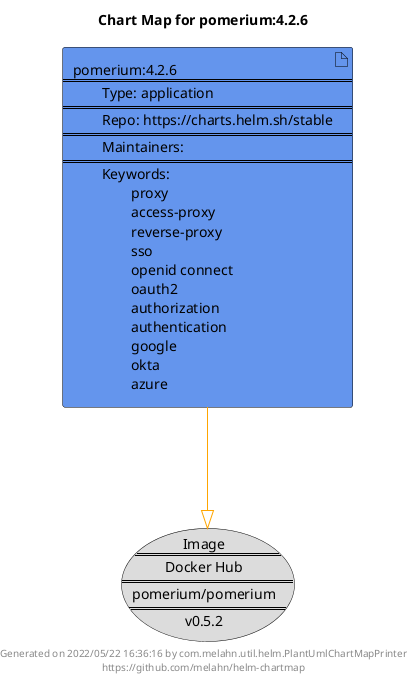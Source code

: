 @startuml
skinparam linetype ortho
skinparam backgroundColor white
skinparam usecaseBorderColor black
skinparam usecaseArrowColor LightSlateGray
skinparam artifactBorderColor black
skinparam artifactArrowColor LightSlateGray

title Chart Map for pomerium:4.2.6

'There is one referenced Helm Chart
artifact "pomerium:4.2.6\n====\n\tType: application\n====\n\tRepo: https://charts.helm.sh/stable\n====\n\tMaintainers: \n====\n\tKeywords: \n\t\tproxy\n\t\taccess-proxy\n\t\treverse-proxy\n\t\tsso\n\t\topenid connect\n\t\toauth2\n\t\tauthorization\n\t\tauthentication\n\t\tgoogle\n\t\tokta\n\t\tazure" as pomerium_4_2_6 #CornflowerBlue

'There is one referenced Docker Image
usecase "Image\n====\nDocker Hub\n====\npomerium/pomerium\n====\nv0.5.2" as pomerium_pomerium_v0_5_2 #Gainsboro

'Chart Dependencies
pomerium_4_2_6--[#orange]-|>pomerium_pomerium_v0_5_2

center footer Generated on 2022/05/22 16:36:16 by com.melahn.util.helm.PlantUmlChartMapPrinter\nhttps://github.com/melahn/helm-chartmap
@enduml
